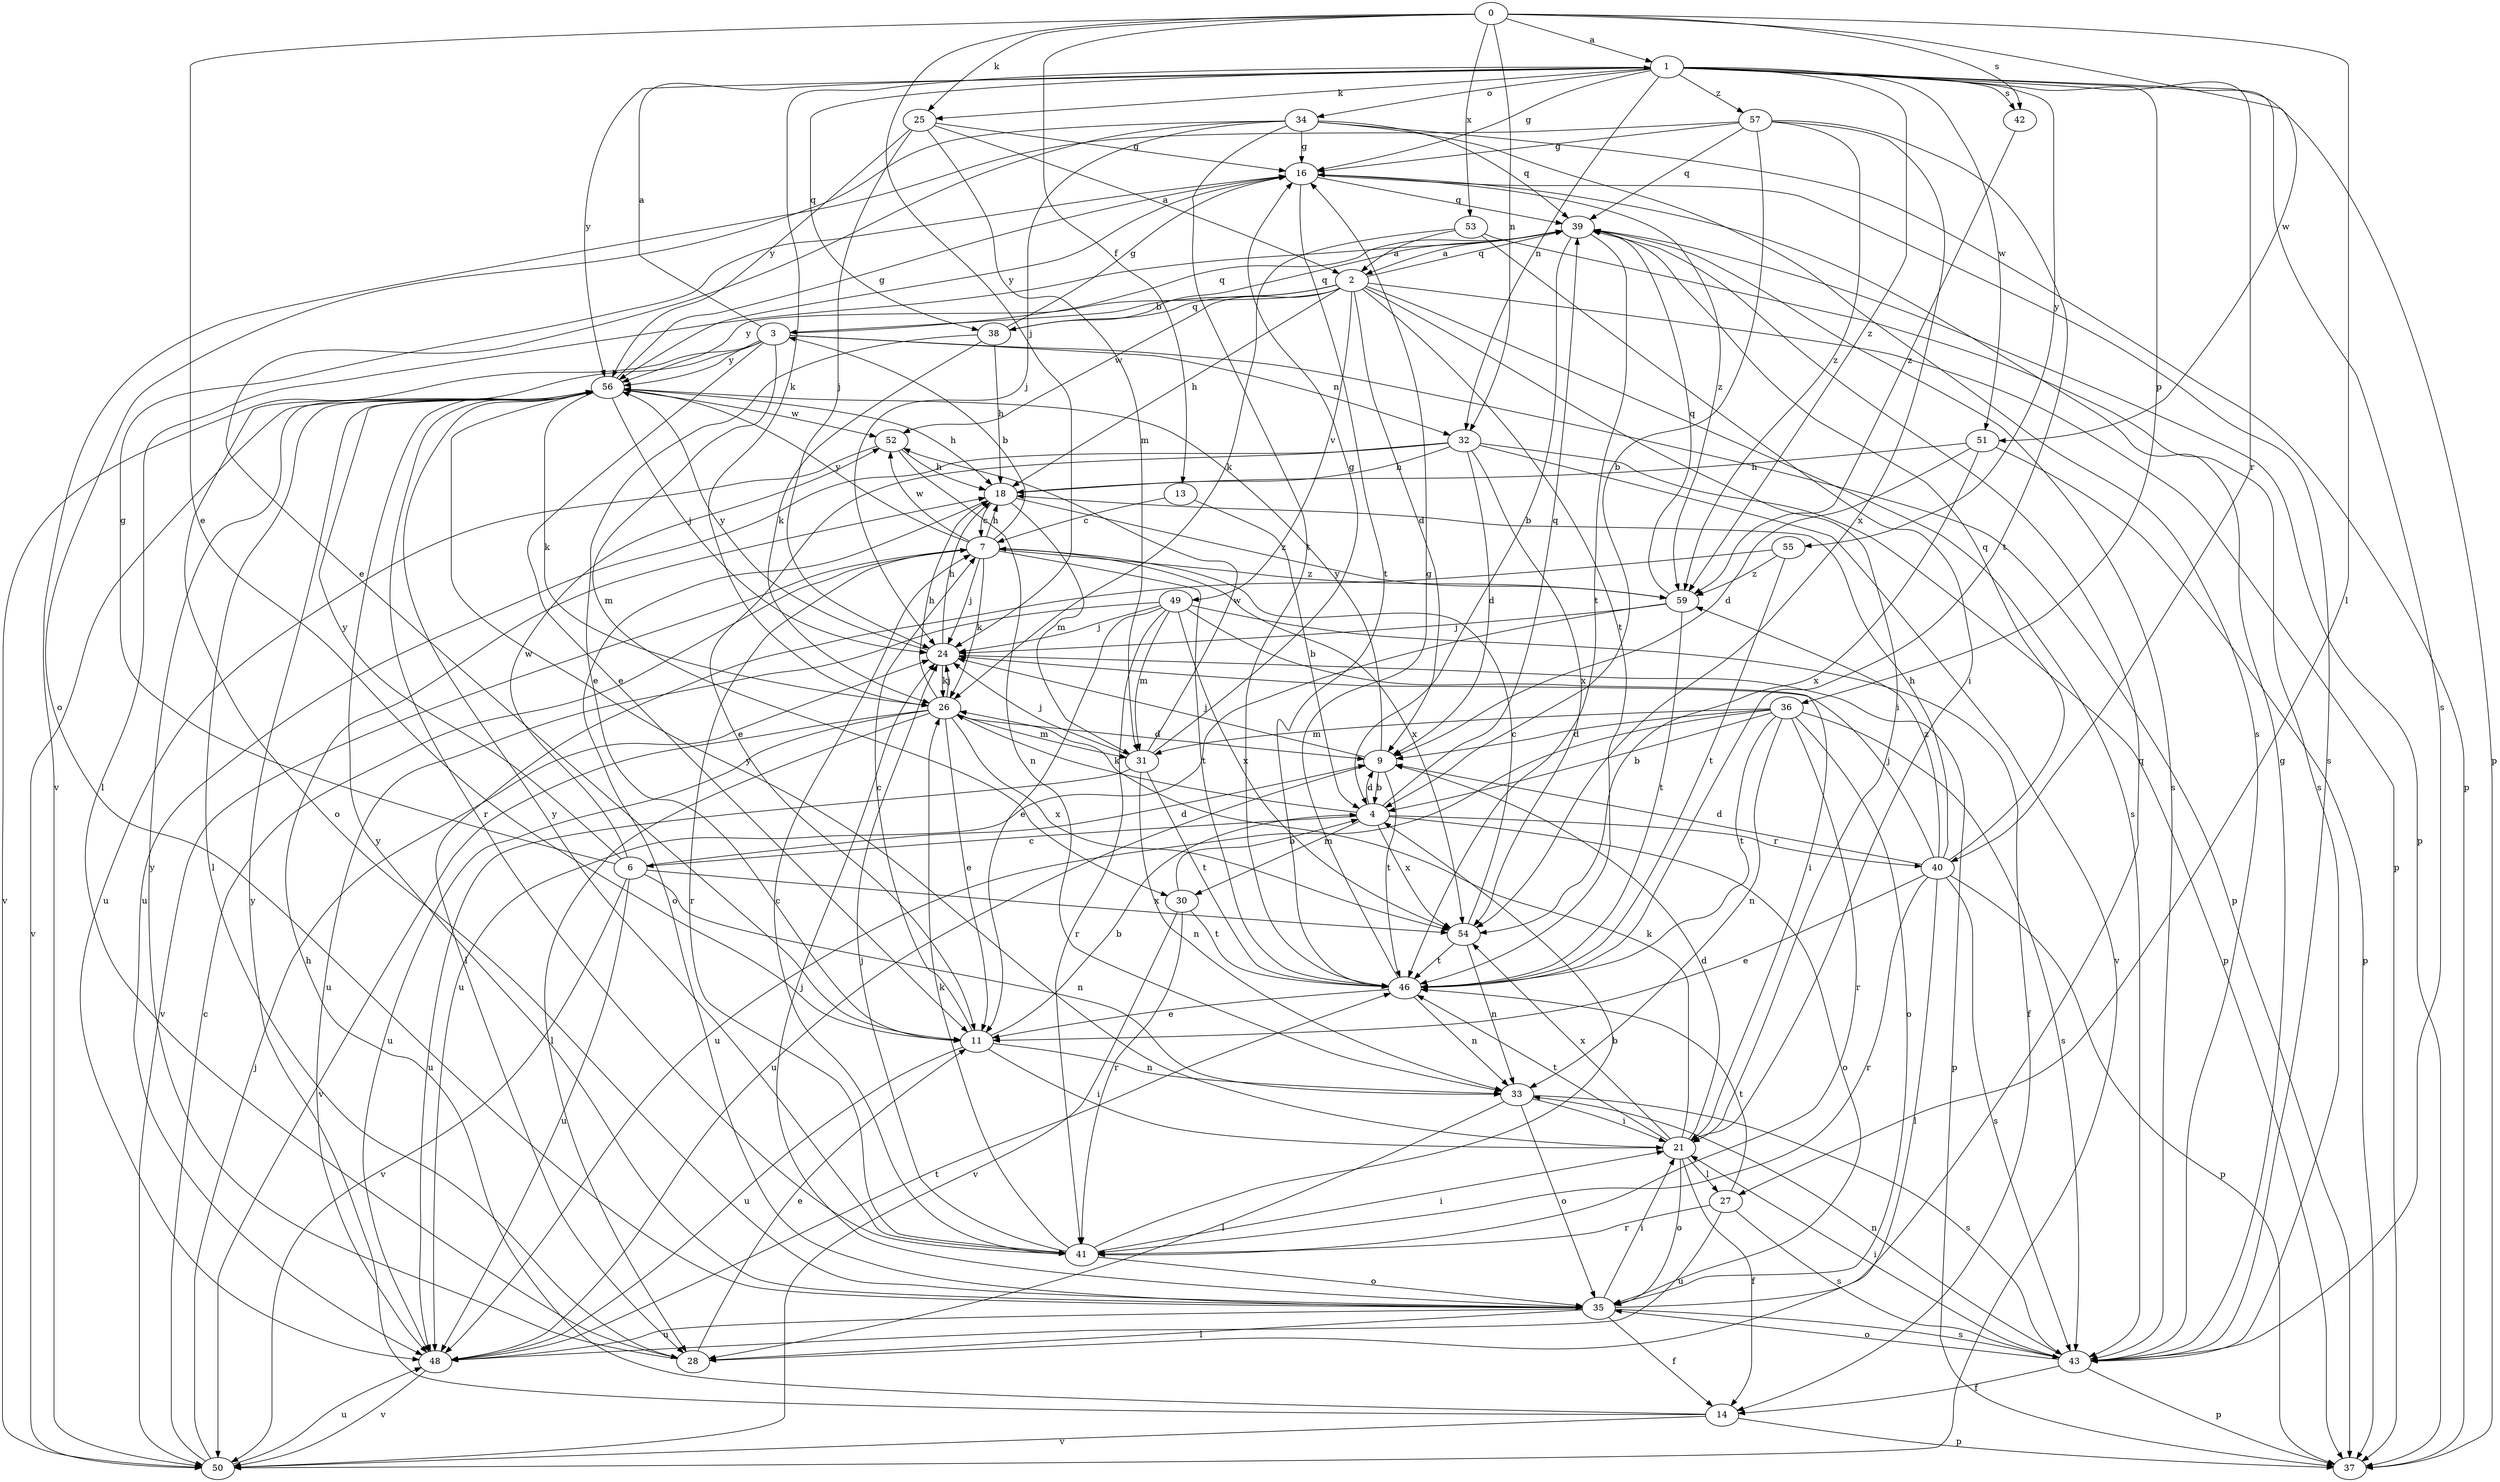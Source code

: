 strict digraph  {
0;
1;
2;
3;
4;
6;
7;
9;
11;
13;
14;
16;
18;
21;
24;
25;
26;
27;
28;
30;
31;
32;
33;
34;
35;
36;
37;
38;
39;
40;
41;
42;
43;
46;
48;
49;
50;
51;
52;
53;
54;
55;
56;
57;
59;
0 -> 1  [label=a];
0 -> 11  [label=e];
0 -> 13  [label=f];
0 -> 24  [label=j];
0 -> 25  [label=k];
0 -> 27  [label=l];
0 -> 32  [label=n];
0 -> 42  [label=s];
0 -> 51  [label=w];
0 -> 53  [label=x];
1 -> 16  [label=g];
1 -> 25  [label=k];
1 -> 26  [label=k];
1 -> 32  [label=n];
1 -> 34  [label=o];
1 -> 36  [label=p];
1 -> 37  [label=p];
1 -> 38  [label=q];
1 -> 40  [label=r];
1 -> 42  [label=s];
1 -> 43  [label=s];
1 -> 51  [label=w];
1 -> 55  [label=y];
1 -> 56  [label=y];
1 -> 57  [label=z];
1 -> 59  [label=z];
2 -> 3  [label=b];
2 -> 9  [label=d];
2 -> 18  [label=h];
2 -> 21  [label=i];
2 -> 37  [label=p];
2 -> 38  [label=q];
2 -> 39  [label=q];
2 -> 43  [label=s];
2 -> 46  [label=t];
2 -> 49  [label=v];
2 -> 52  [label=w];
2 -> 56  [label=y];
3 -> 1  [label=a];
3 -> 11  [label=e];
3 -> 30  [label=m];
3 -> 32  [label=n];
3 -> 35  [label=o];
3 -> 37  [label=p];
3 -> 39  [label=q];
3 -> 50  [label=v];
3 -> 56  [label=y];
4 -> 6  [label=c];
4 -> 9  [label=d];
4 -> 26  [label=k];
4 -> 30  [label=m];
4 -> 35  [label=o];
4 -> 39  [label=q];
4 -> 40  [label=r];
4 -> 54  [label=x];
6 -> 9  [label=d];
6 -> 16  [label=g];
6 -> 33  [label=n];
6 -> 48  [label=u];
6 -> 50  [label=v];
6 -> 52  [label=w];
6 -> 54  [label=x];
6 -> 56  [label=y];
7 -> 3  [label=b];
7 -> 18  [label=h];
7 -> 24  [label=j];
7 -> 26  [label=k];
7 -> 41  [label=r];
7 -> 46  [label=t];
7 -> 50  [label=v];
7 -> 52  [label=w];
7 -> 54  [label=x];
7 -> 56  [label=y];
7 -> 59  [label=z];
9 -> 4  [label=b];
9 -> 24  [label=j];
9 -> 46  [label=t];
9 -> 48  [label=u];
9 -> 56  [label=y];
11 -> 4  [label=b];
11 -> 7  [label=c];
11 -> 21  [label=i];
11 -> 33  [label=n];
11 -> 48  [label=u];
13 -> 4  [label=b];
13 -> 7  [label=c];
14 -> 18  [label=h];
14 -> 37  [label=p];
14 -> 50  [label=v];
14 -> 56  [label=y];
16 -> 39  [label=q];
16 -> 43  [label=s];
16 -> 46  [label=t];
16 -> 56  [label=y];
16 -> 59  [label=z];
18 -> 7  [label=c];
18 -> 31  [label=m];
18 -> 35  [label=o];
18 -> 59  [label=z];
21 -> 9  [label=d];
21 -> 14  [label=f];
21 -> 26  [label=k];
21 -> 27  [label=l];
21 -> 35  [label=o];
21 -> 46  [label=t];
21 -> 54  [label=x];
21 -> 56  [label=y];
24 -> 18  [label=h];
24 -> 26  [label=k];
24 -> 37  [label=p];
24 -> 56  [label=y];
25 -> 2  [label=a];
25 -> 16  [label=g];
25 -> 24  [label=j];
25 -> 31  [label=m];
25 -> 56  [label=y];
26 -> 9  [label=d];
26 -> 11  [label=e];
26 -> 18  [label=h];
26 -> 24  [label=j];
26 -> 28  [label=l];
26 -> 31  [label=m];
26 -> 48  [label=u];
26 -> 50  [label=v];
26 -> 54  [label=x];
27 -> 41  [label=r];
27 -> 43  [label=s];
27 -> 46  [label=t];
27 -> 48  [label=u];
28 -> 11  [label=e];
28 -> 56  [label=y];
30 -> 4  [label=b];
30 -> 41  [label=r];
30 -> 46  [label=t];
30 -> 50  [label=v];
31 -> 16  [label=g];
31 -> 24  [label=j];
31 -> 33  [label=n];
31 -> 46  [label=t];
31 -> 48  [label=u];
31 -> 52  [label=w];
32 -> 9  [label=d];
32 -> 11  [label=e];
32 -> 18  [label=h];
32 -> 37  [label=p];
32 -> 48  [label=u];
32 -> 50  [label=v];
32 -> 54  [label=x];
33 -> 21  [label=i];
33 -> 28  [label=l];
33 -> 35  [label=o];
33 -> 43  [label=s];
34 -> 11  [label=e];
34 -> 16  [label=g];
34 -> 24  [label=j];
34 -> 35  [label=o];
34 -> 37  [label=p];
34 -> 39  [label=q];
34 -> 43  [label=s];
34 -> 46  [label=t];
35 -> 14  [label=f];
35 -> 21  [label=i];
35 -> 24  [label=j];
35 -> 28  [label=l];
35 -> 39  [label=q];
35 -> 43  [label=s];
35 -> 48  [label=u];
35 -> 56  [label=y];
36 -> 4  [label=b];
36 -> 9  [label=d];
36 -> 31  [label=m];
36 -> 33  [label=n];
36 -> 35  [label=o];
36 -> 41  [label=r];
36 -> 43  [label=s];
36 -> 46  [label=t];
36 -> 48  [label=u];
38 -> 11  [label=e];
38 -> 16  [label=g];
38 -> 18  [label=h];
38 -> 26  [label=k];
38 -> 39  [label=q];
39 -> 2  [label=a];
39 -> 4  [label=b];
39 -> 28  [label=l];
39 -> 37  [label=p];
39 -> 43  [label=s];
39 -> 46  [label=t];
40 -> 9  [label=d];
40 -> 11  [label=e];
40 -> 18  [label=h];
40 -> 24  [label=j];
40 -> 28  [label=l];
40 -> 37  [label=p];
40 -> 39  [label=q];
40 -> 41  [label=r];
40 -> 43  [label=s];
40 -> 59  [label=z];
41 -> 4  [label=b];
41 -> 7  [label=c];
41 -> 21  [label=i];
41 -> 24  [label=j];
41 -> 26  [label=k];
41 -> 35  [label=o];
41 -> 56  [label=y];
42 -> 59  [label=z];
43 -> 14  [label=f];
43 -> 16  [label=g];
43 -> 21  [label=i];
43 -> 33  [label=n];
43 -> 35  [label=o];
43 -> 37  [label=p];
46 -> 11  [label=e];
46 -> 16  [label=g];
46 -> 33  [label=n];
48 -> 46  [label=t];
48 -> 50  [label=v];
49 -> 11  [label=e];
49 -> 14  [label=f];
49 -> 21  [label=i];
49 -> 24  [label=j];
49 -> 31  [label=m];
49 -> 41  [label=r];
49 -> 48  [label=u];
49 -> 54  [label=x];
50 -> 7  [label=c];
50 -> 24  [label=j];
50 -> 48  [label=u];
51 -> 9  [label=d];
51 -> 18  [label=h];
51 -> 37  [label=p];
51 -> 54  [label=x];
52 -> 18  [label=h];
52 -> 33  [label=n];
52 -> 48  [label=u];
53 -> 2  [label=a];
53 -> 21  [label=i];
53 -> 26  [label=k];
53 -> 43  [label=s];
54 -> 7  [label=c];
54 -> 33  [label=n];
54 -> 46  [label=t];
55 -> 28  [label=l];
55 -> 46  [label=t];
55 -> 59  [label=z];
56 -> 16  [label=g];
56 -> 18  [label=h];
56 -> 24  [label=j];
56 -> 26  [label=k];
56 -> 28  [label=l];
56 -> 41  [label=r];
56 -> 50  [label=v];
56 -> 52  [label=w];
57 -> 4  [label=b];
57 -> 16  [label=g];
57 -> 39  [label=q];
57 -> 46  [label=t];
57 -> 50  [label=v];
57 -> 54  [label=x];
57 -> 59  [label=z];
59 -> 24  [label=j];
59 -> 39  [label=q];
59 -> 46  [label=t];
59 -> 48  [label=u];
}
